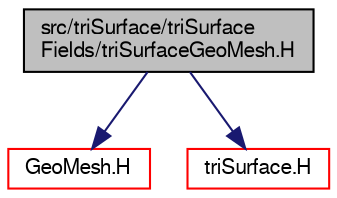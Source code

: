 digraph "src/triSurface/triSurfaceFields/triSurfaceGeoMesh.H"
{
  bgcolor="transparent";
  edge [fontname="FreeSans",fontsize="10",labelfontname="FreeSans",labelfontsize="10"];
  node [fontname="FreeSans",fontsize="10",shape=record];
  Node0 [label="src/triSurface/triSurface\lFields/triSurfaceGeoMesh.H",height=0.2,width=0.4,color="black", fillcolor="grey75", style="filled", fontcolor="black"];
  Node0 -> Node1 [color="midnightblue",fontsize="10",style="solid",fontname="FreeSans"];
  Node1 [label="GeoMesh.H",height=0.2,width=0.4,color="red",URL="$a11123.html"];
  Node0 -> Node75 [color="midnightblue",fontsize="10",style="solid",fontname="FreeSans"];
  Node75 [label="triSurface.H",height=0.2,width=0.4,color="red",URL="$a17024.html"];
}

